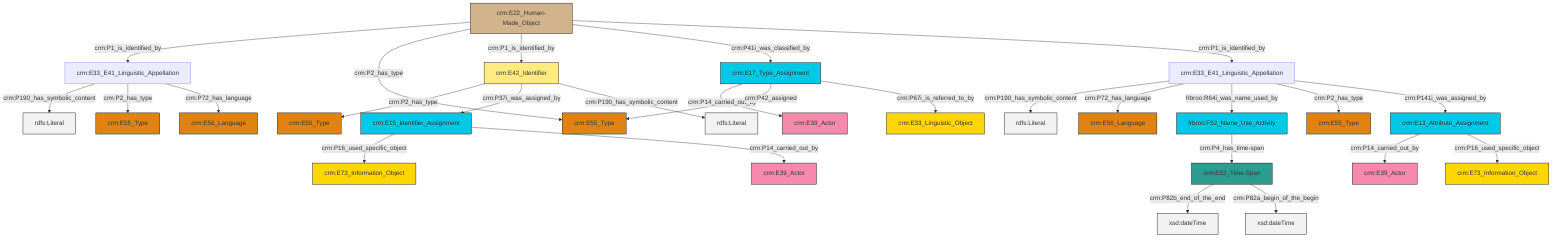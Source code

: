 graph TD
classDef Literal fill:#f2f2f2,stroke:#000000;
classDef CRM_Entity fill:#FFFFFF,stroke:#000000;
classDef Temporal_Entity fill:#00C9E6, stroke:#000000;
classDef Type fill:#E18312, stroke:#000000;
classDef Time-Span fill:#2C9C91, stroke:#000000;
classDef Appellation fill:#FFEB7F, stroke:#000000;
classDef Place fill:#008836, stroke:#000000;
classDef Persistent_Item fill:#B266B2, stroke:#000000;
classDef Conceptual_Object fill:#FFD700, stroke:#000000;
classDef Physical_Thing fill:#D2B48C, stroke:#000000;
classDef Actor fill:#f58aad, stroke:#000000;
classDef PC_Classes fill:#4ce600, stroke:#000000;
classDef Multi fill:#cccccc,stroke:#000000;

0["crm:E13_Attribute_Assignment"]:::Temporal_Entity -->|crm:P14_carried_out_by| 1["crm:E39_Actor"]:::Actor
4["crm:E33_E41_Linguistic_Appellation"]:::Default -->|crm:P190_has_symbolic_content| 5[rdfs:Literal]:::Literal
6["crm:E17_Type_Assignment"]:::Temporal_Entity -->|crm:P14_carried_out_by| 7["crm:E39_Actor"]:::Actor
8["crm:E33_E41_Linguistic_Appellation"]:::Default -->|crm:P190_has_symbolic_content| 9[rdfs:Literal]:::Literal
0["crm:E13_Attribute_Assignment"]:::Temporal_Entity -->|crm:P16_used_specific_object| 11["crm:E73_Information_Object"]:::Conceptual_Object
20["crm:E15_Identifier_Assignment"]:::Temporal_Entity -->|crm:P16_used_specific_object| 21["crm:E73_Information_Object"]:::Conceptual_Object
8["crm:E33_E41_Linguistic_Appellation"]:::Default -->|crm:P72_has_language| 22["crm:E56_Language"]:::Type
8["crm:E33_E41_Linguistic_Appellation"]:::Default -->|frbroo:R64i_was_name_used_by| 16["frbroo:F52_Name_Use_Activity"]:::Temporal_Entity
25["crm:E42_Identifier"]:::Appellation -->|crm:P2_has_type| 26["crm:E55_Type"]:::Type
8["crm:E33_E41_Linguistic_Appellation"]:::Default -->|crm:P2_has_type| 2["crm:E55_Type"]:::Type
4["crm:E33_E41_Linguistic_Appellation"]:::Default -->|crm:P2_has_type| 14["crm:E55_Type"]:::Type
18["crm:E22_Human-Made_Object"]:::Physical_Thing -->|crm:P1_is_identified_by| 4["crm:E33_E41_Linguistic_Appellation"]:::Default
6["crm:E17_Type_Assignment"]:::Temporal_Entity -->|crm:P42_assigned| 29["crm:E55_Type"]:::Type
18["crm:E22_Human-Made_Object"]:::Physical_Thing -->|crm:P2_has_type| 29["crm:E55_Type"]:::Type
12["crm:E52_Time-Span"]:::Time-Span -->|crm:P82b_end_of_the_end| 34[xsd:dateTime]:::Literal
4["crm:E33_E41_Linguistic_Appellation"]:::Default -->|crm:P72_has_language| 36["crm:E56_Language"]:::Type
18["crm:E22_Human-Made_Object"]:::Physical_Thing -->|crm:P1_is_identified_by| 25["crm:E42_Identifier"]:::Appellation
18["crm:E22_Human-Made_Object"]:::Physical_Thing -->|crm:P41i_was_classified_by| 6["crm:E17_Type_Assignment"]:::Temporal_Entity
16["frbroo:F52_Name_Use_Activity"]:::Temporal_Entity -->|crm:P4_has_time-span| 12["crm:E52_Time-Span"]:::Time-Span
6["crm:E17_Type_Assignment"]:::Temporal_Entity -->|crm:P67i_is_referred_to_by| 27["crm:E33_Linguistic_Object"]:::Conceptual_Object
25["crm:E42_Identifier"]:::Appellation -->|crm:P37i_was_assigned_by| 20["crm:E15_Identifier_Assignment"]:::Temporal_Entity
8["crm:E33_E41_Linguistic_Appellation"]:::Default -->|crm:P141i_was_assigned_by| 0["crm:E13_Attribute_Assignment"]:::Temporal_Entity
20["crm:E15_Identifier_Assignment"]:::Temporal_Entity -->|crm:P14_carried_out_by| 23["crm:E39_Actor"]:::Actor
25["crm:E42_Identifier"]:::Appellation -->|crm:P190_has_symbolic_content| 45[rdfs:Literal]:::Literal
18["crm:E22_Human-Made_Object"]:::Physical_Thing -->|crm:P1_is_identified_by| 8["crm:E33_E41_Linguistic_Appellation"]:::Default
12["crm:E52_Time-Span"]:::Time-Span -->|crm:P82a_begin_of_the_begin| 47[xsd:dateTime]:::Literal